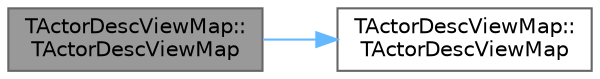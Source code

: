 digraph "TActorDescViewMap::TActorDescViewMap"
{
 // INTERACTIVE_SVG=YES
 // LATEX_PDF_SIZE
  bgcolor="transparent";
  edge [fontname=Helvetica,fontsize=10,labelfontname=Helvetica,labelfontsize=10];
  node [fontname=Helvetica,fontsize=10,shape=box,height=0.2,width=0.4];
  rankdir="LR";
  Node1 [id="Node000001",label="TActorDescViewMap::\lTActorDescViewMap",height=0.2,width=0.4,color="gray40", fillcolor="grey60", style="filled", fontcolor="black",tooltip=" "];
  Node1 -> Node2 [id="edge1_Node000001_Node000002",color="steelblue1",style="solid",tooltip=" "];
  Node2 [id="Node000002",label="TActorDescViewMap::\lTActorDescViewMap",height=0.2,width=0.4,color="grey40", fillcolor="white", style="filled",URL="$d8/de7/classTActorDescViewMap.html#ac0016ff335562c2ae68b577a796e0ee8",tooltip=" "];
}
